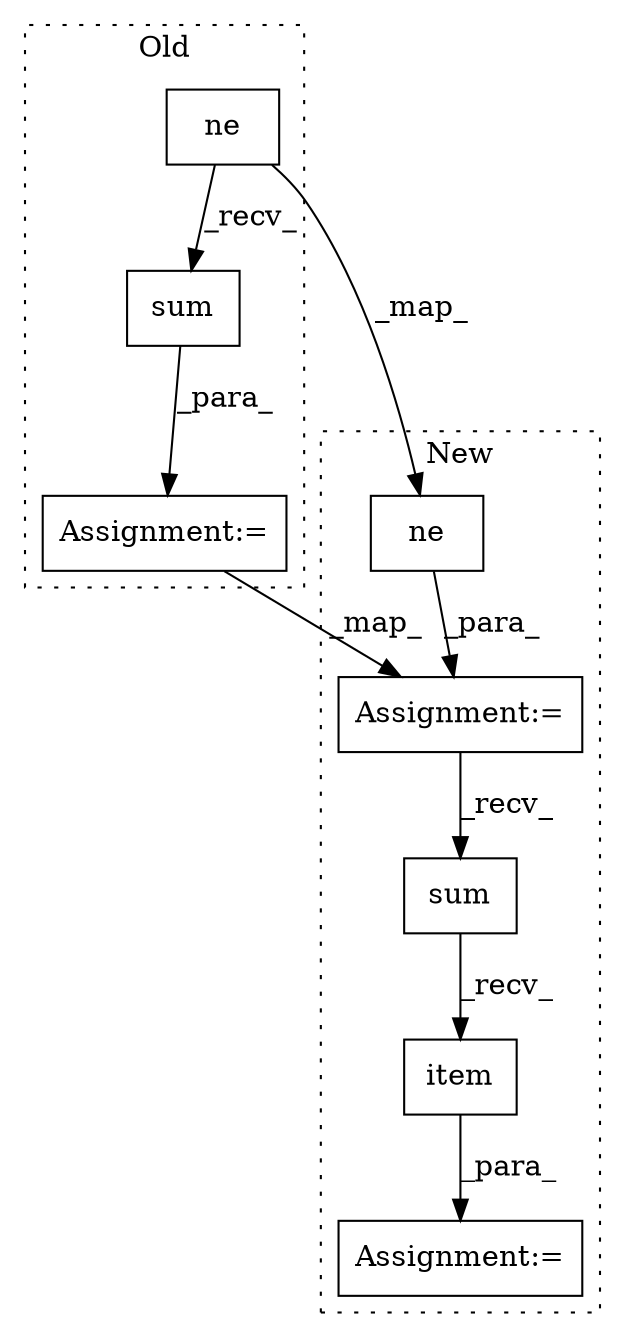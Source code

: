 digraph G {
subgraph cluster0 {
1 [label="ne" a="32" s="876,904" l="3,1" shape="box"];
5 [label="sum" a="32" s="912" l="5" shape="box"];
7 [label="Assignment:=" a="7" s="846" l="1" shape="box"];
label = "Old";
style="dotted";
}
subgraph cluster1 {
2 [label="ne" a="32" s="836,864" l="3,1" shape="box"];
3 [label="Assignment:=" a="7" s="909" l="1" shape="box"];
4 [label="item" a="32" s="953" l="6" shape="box"];
6 [label="sum" a="32" s="947" l="5" shape="box"];
8 [label="Assignment:=" a="7" s="830" l="1" shape="box"];
label = "New";
style="dotted";
}
1 -> 2 [label="_map_"];
1 -> 5 [label="_recv_"];
2 -> 8 [label="_para_"];
4 -> 3 [label="_para_"];
5 -> 7 [label="_para_"];
6 -> 4 [label="_recv_"];
7 -> 8 [label="_map_"];
8 -> 6 [label="_recv_"];
}